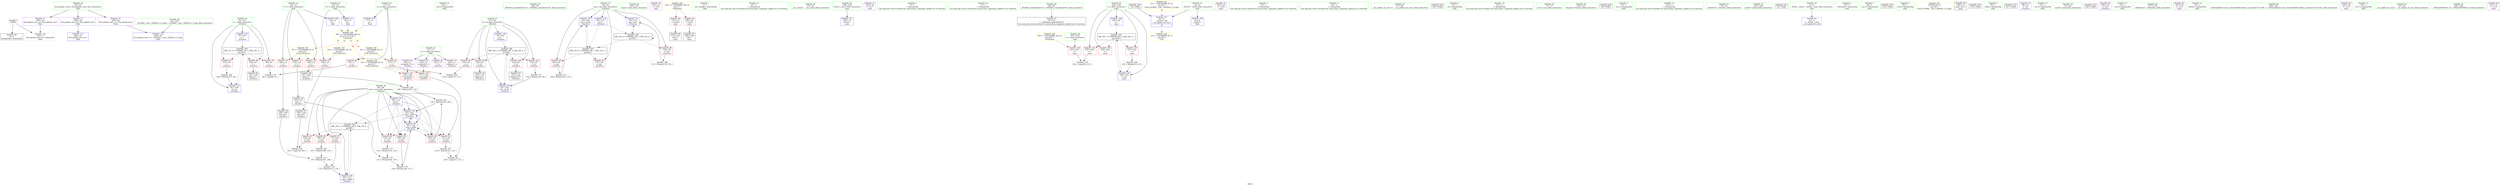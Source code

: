 digraph "SVFG" {
	label="SVFG";

	Node0x56360184d8f0 [shape=record,color=grey,label="{NodeID: 0\nNullPtr}"];
	Node0x56360184d8f0 -> Node0x563601858180[style=solid];
	Node0x56360184d8f0 -> Node0x56360185c8c0[style=solid];
	Node0x563601860740 [shape=record,color=grey,label="{NodeID: 180\n118 = cmp(116, 117, )\n}"];
	Node0x563601857940 [shape=record,color=red,label="{NodeID: 97\n171\<--85\n\<--now\n_Z5solvev\n}"];
	Node0x563601857940 -> Node0x563601860140[style=solid];
	Node0x563601854fb0 [shape=record,color=green,label="{NodeID: 14\n38\<--1\n.str.8\<--dummyObj\nGlob }"];
	Node0x56360186a6d0 [shape=record,color=yellow,style=double,label="{NodeID: 194\n8V_1 = ENCHI(MR_8V_0)\npts\{18 \}\nFun[_Z5solvev]}"];
	Node0x56360186a6d0 -> Node0x563601859ba0[style=dashed];
	Node0x56360186a6d0 -> Node0x563601859c70[style=dashed];
	Node0x5636018574e0 [shape=record,color=blue,label="{NodeID: 111\n19\<--15\nV\<--\nGlob }"];
	Node0x5636018574e0 -> Node0x56360186b1e0[style=dashed];
	Node0x563601855db0 [shape=record,color=green,label="{NodeID: 28\n49\<--50\n_ZNSt8ios_base4InitC1Ev\<--_ZNSt8ios_base4InitC1Ev_field_insensitive\n}"];
	Node0x56360185d1a0 [shape=record,color=blue,label="{NodeID: 125\n83\<--164\nans\<--inc22\n_Z5solvev\n}"];
	Node0x56360185d1a0 -> Node0x563601865dd0[style=dashed];
	Node0x563601856af0 [shape=record,color=green,label="{NodeID: 42\n196\<--197\nmain\<--main_field_insensitive\n}"];
	Node0x563601858790 [shape=record,color=black,label="{NodeID: 56\n147\<--146\nconv12\<--\n_Z5solvev\n}"];
	Node0x563601858790 -> Node0x56360185f6c0[style=solid];
	Node0x5636018592f0 [shape=record,color=purple,label="{NodeID: 70\n214\<--33\n\<--.str.6\nmain\n}"];
	Node0x56360185f3c0 [shape=record,color=grey,label="{NodeID: 167\n122 = Binary(121, 123, )\n}"];
	Node0x56360185f3c0 -> Node0x5636018608c0[style=solid];
	Node0x563601859ee0 [shape=record,color=red,label="{NodeID: 84\n212\<--35\n\<--stdout\nmain\n}"];
	Node0x563601859ee0 -> Node0x563601858ad0[style=solid];
	Node0x56360184c660 [shape=record,color=green,label="{NodeID: 1\n7\<--1\n__dso_handle\<--dummyObj\nGlob }"];
	Node0x5636018608c0 [shape=record,color=grey,label="{NodeID: 181\n128 = cmp(122, 127, )\n}"];
	Node0x563601857a10 [shape=record,color=red,label="{NodeID: 98\n116\<--87\n\<--i2\n_Z5solvev\n}"];
	Node0x563601857a10 -> Node0x563601860740[style=solid];
	Node0x5636018550b0 [shape=record,color=green,label="{NodeID: 15\n41\<--1\n\<--dummyObj\nCan only get source location for instruction, argument, global var or function.}"];
	Node0x56360186a7b0 [shape=record,color=yellow,style=double,label="{NodeID: 195\n10V_1 = ENCHI(MR_10V_0)\npts\{20 \}\nFun[_Z5solvev]}"];
	Node0x56360186a7b0 -> Node0x563601859d40[style=dashed];
	Node0x5636018575e0 [shape=record,color=blue,label="{NodeID: 112\n248\<--41\nllvm.global_ctors_0\<--\nGlob }"];
	Node0x563601855eb0 [shape=record,color=green,label="{NodeID: 29\n55\<--56\n__cxa_atexit\<--__cxa_atexit_field_insensitive\n}"];
	Node0x56360185d270 [shape=record,color=blue,label="{NodeID: 126\n85\<--172\nnow\<--add26\n_Z5solvev\n}"];
	Node0x56360185d270 -> Node0x5636018662d0[style=dashed];
	Node0x563601856bf0 [shape=record,color=green,label="{NodeID: 43\n199\<--200\nretval\<--retval_field_insensitive\nmain\n}"];
	Node0x563601856bf0 -> Node0x56360185d340[style=solid];
	Node0x563601858860 [shape=record,color=black,label="{NodeID: 57\n160\<--159\nconv19\<--\n_Z5solvev\n}"];
	Node0x563601858860 -> Node0x563601860a40[style=solid];
	Node0x5636018593c0 [shape=record,color=purple,label="{NodeID: 71\n216\<--36\n\<--.str.7\nmain\n}"];
	Node0x56360185f540 [shape=record,color=grey,label="{NodeID: 168\n131 = Binary(130, 123, )\n}"];
	Node0x56360185f540 -> Node0x56360185ce60[style=solid];
	Node0x563601859fb0 [shape=record,color=red,label="{NodeID: 85\n96\<--81\n\<--i\n_Z5solvev\n}"];
	Node0x563601859fb0 -> Node0x5636018605c0[style=solid];
	Node0x563601853f20 [shape=record,color=green,label="{NodeID: 2\n9\<--1\n\<--dummyObj\nCan only get source location for instruction, argument, global var or function.}"];
	Node0x563601860a40 [shape=record,color=grey,label="{NodeID: 182\n161 = cmp(158, 160, )\n}"];
	Node0x563601857ae0 [shape=record,color=red,label="{NodeID: 99\n124\<--87\n\<--i2\n_Z5solvev\n}"];
	Node0x563601857ae0 -> Node0x563601858520[style=solid];
	Node0x5636018551b0 [shape=record,color=green,label="{NodeID: 16\n71\<--1\n\<--dummyObj\nCan only get source location for instruction, argument, global var or function.}"];
	Node0x5636018576e0 [shape=record,color=blue,label="{NodeID: 113\n249\<--42\nllvm.global_ctors_1\<--_GLOBAL__sub_I_QPHutu_2_0.cpp\nGlob }"];
	Node0x563601855fb0 [shape=record,color=green,label="{NodeID: 30\n54\<--60\n_ZNSt8ios_base4InitD1Ev\<--_ZNSt8ios_base4InitD1Ev_field_insensitive\n}"];
	Node0x563601855fb0 -> Node0x563601858350[style=solid];
	Node0x56360185d340 [shape=record,color=blue,label="{NodeID: 127\n199\<--15\nretval\<--\nmain\n}"];
	Node0x563601856cc0 [shape=record,color=green,label="{NodeID: 44\n201\<--202\nt\<--t_field_insensitive\nmain\n}"];
	Node0x563601856cc0 -> Node0x563601857ef0[style=solid];
	Node0x56360186cd70 [shape=record,color=yellow,style=double,label="{NodeID: 224\n2V_2 = CSCHI(MR_2V_1)\npts\{10 \}\nCS[]}"];
	Node0x563601858930 [shape=record,color=black,label="{NodeID: 58\n169\<--168\nconv24\<--\n_Z5solvev\n}"];
	Node0x563601858930 -> Node0x56360185fcc0[style=solid];
	Node0x563601859490 [shape=record,color=purple,label="{NodeID: 72\n225\<--38\n\<--.str.8\nmain\n}"];
	Node0x56360185f6c0 [shape=record,color=grey,label="{NodeID: 169\n148 = Binary(145, 147, )\n}"];
	Node0x56360185f6c0 -> Node0x56360185f840[style=solid];
	Node0x56360185a080 [shape=record,color=red,label="{NodeID: 86\n100\<--81\n\<--i\n_Z5solvev\n}"];
	Node0x56360185a080 -> Node0x563601858450[style=solid];
	Node0x563601853fb0 [shape=record,color=green,label="{NodeID: 3\n15\<--1\n\<--dummyObj\nCan only get source location for instruction, argument, global var or function.}"];
	Node0x563601865dd0 [shape=record,color=black,label="{NodeID: 183\nMR_14V_6 = PHI(MR_14V_7, MR_14V_3, )\npts\{84 \}\n}"];
	Node0x563601865dd0 -> Node0x56360185a2f0[style=dashed];
	Node0x563601865dd0 -> Node0x56360185a3c0[style=dashed];
	Node0x563601865dd0 -> Node0x56360185d1a0[style=dashed];
	Node0x563601857bb0 [shape=record,color=red,label="{NodeID: 100\n142\<--87\n\<--i2\n_Z5solvev\n}"];
	Node0x563601857bb0 -> Node0x5636018586c0[style=solid];
	Node0x5636018552b0 [shape=record,color=green,label="{NodeID: 17\n94\<--1\n\<--dummyObj\nCan only get source location for instruction, argument, global var or function.}"];
	Node0x56360185c8c0 [shape=record,color=blue, style = dotted,label="{NodeID: 114\n250\<--3\nllvm.global_ctors_2\<--dummyVal\nGlob }"];
	Node0x5636018560b0 [shape=record,color=green,label="{NodeID: 31\n67\<--68\n__cxx_global_var_init.1\<--__cxx_global_var_init.1_field_insensitive\n}"];
	Node0x56360185d410 [shape=record,color=blue,label="{NodeID: 128\n203\<--94\ni\<--\nmain\n}"];
	Node0x56360185d410 -> Node0x5636018685d0[style=dashed];
	Node0x563601856d90 [shape=record,color=green,label="{NodeID: 45\n203\<--204\ni\<--i_field_insensitive\nmain\n}"];
	Node0x563601856d90 -> Node0x563601857fc0[style=solid];
	Node0x563601856d90 -> Node0x563601857070[style=solid];
	Node0x563601856d90 -> Node0x563601857140[style=solid];
	Node0x563601856d90 -> Node0x56360185d410[style=solid];
	Node0x563601856d90 -> Node0x56360185d4e0[style=solid];
	Node0x563601874940 [shape=record,color=black,label="{NodeID: 225\n105 = PHI()\n}"];
	Node0x563601858a00 [shape=record,color=black,label="{NodeID: 59\n209\<--206\ncall\<--\nmain\n}"];
	Node0x563601859560 [shape=record,color=purple,label="{NodeID: 73\n248\<--40\nllvm.global_ctors_0\<--llvm.global_ctors\nGlob }"];
	Node0x563601859560 -> Node0x5636018575e0[style=solid];
	Node0x56360185f840 [shape=record,color=grey,label="{NodeID: 170\n150 = Binary(149, 148, )\n}"];
	Node0x56360185f840 -> Node0x56360185d000[style=solid];
	Node0x56360185a150 [shape=record,color=red,label="{NodeID: 87\n107\<--81\n\<--i\n_Z5solvev\n}"];
	Node0x56360185a150 -> Node0x56360185f240[style=solid];
	Node0x563601854040 [shape=record,color=green,label="{NodeID: 4\n21\<--1\n.str\<--dummyObj\nGlob }"];
	Node0x5636018662d0 [shape=record,color=black,label="{NodeID: 184\nMR_16V_7 = PHI(MR_16V_8, MR_16V_3, )\npts\{86 \}\n}"];
	Node0x5636018662d0 -> Node0x56360185a7d0[style=dashed];
	Node0x5636018662d0 -> Node0x563601857870[style=dashed];
	Node0x5636018662d0 -> Node0x563601857940[style=dashed];
	Node0x5636018662d0 -> Node0x56360185d270[style=dashed];
	Node0x563601857c80 [shape=record,color=red,label="{NodeID: 101\n153\<--87\n\<--i2\n_Z5solvev\n}"];
	Node0x563601857c80 -> Node0x56360185f9c0[style=solid];
	Node0x5636018553b0 [shape=record,color=green,label="{NodeID: 18\n112\<--1\n\<--dummyObj\nCan only get source location for instruction, argument, global var or function.}"];
	Node0x56360185c980 [shape=record,color=blue,label="{NodeID: 115\n8\<--70\n_ZL2PI\<--call\n__cxx_global_var_init.1\n|{<s0>14}}"];
	Node0x56360185c980:s0 -> Node0x56360186cd70[style=dashed,color=blue];
	Node0x5636018561b0 [shape=record,color=green,label="{NodeID: 32\n72\<--73\nacos\<--acos_field_insensitive\n}"];
	Node0x56360185d4e0 [shape=record,color=blue,label="{NodeID: 129\n203\<--232\ni\<--inc\nmain\n}"];
	Node0x56360185d4e0 -> Node0x5636018685d0[style=dashed];
	Node0x563601856e60 [shape=record,color=green,label="{NodeID: 46\n210\<--211\nfreopen\<--freopen_field_insensitive\n}"];
	Node0x563601874a40 [shape=record,color=black,label="{NodeID: 226\n90 = PHI()\n}"];
	Node0x563601858ad0 [shape=record,color=black,label="{NodeID: 60\n215\<--212\ncall1\<--\nmain\n}"];
	Node0x563601859660 [shape=record,color=purple,label="{NodeID: 74\n249\<--40\nllvm.global_ctors_1\<--llvm.global_ctors\nGlob }"];
	Node0x563601859660 -> Node0x5636018576e0[style=solid];
	Node0x56360185f9c0 [shape=record,color=grey,label="{NodeID: 171\n154 = Binary(153, 94, )\n}"];
	Node0x56360185f9c0 -> Node0x56360185d0d0[style=solid];
	Node0x56360185a220 [shape=record,color=red,label="{NodeID: 88\n130\<--83\n\<--ans\n_Z5solvev\n}"];
	Node0x56360185a220 -> Node0x56360185f540[style=solid];
	Node0x5636018540d0 [shape=record,color=green,label="{NodeID: 5\n23\<--1\n.str.2\<--dummyObj\nGlob }"];
	Node0x5636018667d0 [shape=record,color=black,label="{NodeID: 185\nMR_12V_3 = PHI(MR_12V_4, MR_12V_2, )\npts\{82 \}\n}"];
	Node0x5636018667d0 -> Node0x563601859fb0[style=dashed];
	Node0x5636018667d0 -> Node0x56360185a080[style=dashed];
	Node0x5636018667d0 -> Node0x56360185a150[style=dashed];
	Node0x5636018667d0 -> Node0x56360185cb20[style=dashed];
	Node0x563601857d50 [shape=record,color=red,label="{NodeID: 102\n127\<--126\n\<--arrayidx\n_Z5solvev\n}"];
	Node0x563601857d50 -> Node0x5636018608c0[style=solid];
	Node0x5636018554b0 [shape=record,color=green,label="{NodeID: 19\n123\<--1\n\<--dummyObj\nCan only get source location for instruction, argument, global var or function.}"];
	Node0x56360185ca50 [shape=record,color=blue,label="{NodeID: 116\n81\<--94\ni\<--\n_Z5solvev\n}"];
	Node0x56360185ca50 -> Node0x5636018667d0[style=dashed];
	Node0x5636018562b0 [shape=record,color=green,label="{NodeID: 33\n78\<--79\n_Z5solvev\<--_Z5solvev_field_insensitive\n}"];
	Node0x563601856f60 [shape=record,color=green,label="{NodeID: 47\n227\<--228\nprintf\<--printf_field_insensitive\n}"];
	Node0x563601874b40 [shape=record,color=black,label="{NodeID: 227\n52 = PHI()\n}"];
	Node0x563601858ba0 [shape=record,color=purple,label="{NodeID: 61\n51\<--4\n\<--_ZStL8__ioinit\n__cxx_global_var_init\n}"];
	Node0x563601859760 [shape=record,color=purple,label="{NodeID: 75\n250\<--40\nllvm.global_ctors_2\<--llvm.global_ctors\nGlob }"];
	Node0x563601859760 -> Node0x56360185c8c0[style=solid];
	Node0x56360185fb40 [shape=record,color=grey,label="{NodeID: 172\n164 = Binary(163, 123, )\n}"];
	Node0x56360185fb40 -> Node0x56360185d1a0[style=solid];
	Node0x56360185a2f0 [shape=record,color=red,label="{NodeID: 89\n163\<--83\n\<--ans\n_Z5solvev\n}"];
	Node0x56360185a2f0 -> Node0x56360185fb40[style=solid];
	Node0x563601854910 [shape=record,color=green,label="{NodeID: 6\n25\<--1\n_ZSt4cout\<--dummyObj\nGlob }"];
	Node0x563601857e20 [shape=record,color=red,label="{NodeID: 103\n145\<--144\n\<--arrayidx11\n_Z5solvev\n}"];
	Node0x563601857e20 -> Node0x56360185f6c0[style=solid];
	Node0x5636018555b0 [shape=record,color=green,label="{NodeID: 20\n4\<--6\n_ZStL8__ioinit\<--_ZStL8__ioinit_field_insensitive\nGlob }"];
	Node0x5636018555b0 -> Node0x563601858ba0[style=solid];
	Node0x56360185cb20 [shape=record,color=blue,label="{NodeID: 117\n81\<--108\ni\<--inc\n_Z5solvev\n}"];
	Node0x56360185cb20 -> Node0x5636018667d0[style=dashed];
	Node0x5636018563b0 [shape=record,color=green,label="{NodeID: 34\n81\<--82\ni\<--i_field_insensitive\n_Z5solvev\n}"];
	Node0x5636018563b0 -> Node0x563601859fb0[style=solid];
	Node0x5636018563b0 -> Node0x56360185a080[style=solid];
	Node0x5636018563b0 -> Node0x56360185a150[style=solid];
	Node0x5636018563b0 -> Node0x56360185ca50[style=solid];
	Node0x5636018563b0 -> Node0x56360185cb20[style=solid];
	Node0x563601858080 [shape=record,color=green,label="{NodeID: 48\n42\<--243\n_GLOBAL__sub_I_QPHutu_2_0.cpp\<--_GLOBAL__sub_I_QPHutu_2_0.cpp_field_insensitive\n}"];
	Node0x563601858080 -> Node0x5636018576e0[style=solid];
	Node0x563601874c40 [shape=record,color=black,label="{NodeID: 228\n70 = PHI()\n}"];
	Node0x563601874c40 -> Node0x56360185c980[style=solid];
	Node0x563601858c70 [shape=record,color=purple,label="{NodeID: 62\n102\<--11\n\<--a\n_Z5solvev\n}"];
	Node0x563601859860 [shape=record,color=purple,label="{NodeID: 76\n103\<--11\nadd.ptr\<--a\n_Z5solvev\n}"];
	Node0x56360185fcc0 [shape=record,color=grey,label="{NodeID: 173\n170 = Binary(167, 169, )\n}"];
	Node0x56360185fcc0 -> Node0x563601860140[style=solid];
	Node0x56360185a3c0 [shape=record,color=red,label="{NodeID: 90\n175\<--83\n\<--ans\n_Z5solvev\n}"];
	Node0x5636018549a0 [shape=record,color=green,label="{NodeID: 7\n26\<--1\n.str.3\<--dummyObj\nGlob }"];
	Node0x563601857ef0 [shape=record,color=red,label="{NodeID: 104\n221\<--201\n\<--t\nmain\n}"];
	Node0x563601857ef0 -> Node0x563601860440[style=solid];
	Node0x5636018556b0 [shape=record,color=green,label="{NodeID: 21\n8\<--10\n_ZL2PI\<--_ZL2PI_field_insensitive\nGlob }"];
	Node0x5636018556b0 -> Node0x563601857210[style=solid];
	Node0x5636018556b0 -> Node0x56360185c980[style=solid];
	Node0x56360186ad20 [shape=record,color=yellow,style=double,label="{NodeID: 201\n2V_1 = ENCHI(MR_2V_0)\npts\{10 \}\nFun[_GLOBAL__sub_I_QPHutu_2_0.cpp]|{<s0>14}}"];
	Node0x56360186ad20:s0 -> Node0x56360185c980[style=dashed,color=red];
	Node0x56360185cbf0 [shape=record,color=blue,label="{NodeID: 118\n83\<--112\nans\<--\n_Z5solvev\n}"];
	Node0x56360185cbf0 -> Node0x563601865dd0[style=dashed];
	Node0x56360185cbf0 -> Node0x563601867bd0[style=dashed];
	Node0x563601856480 [shape=record,color=green,label="{NodeID: 35\n83\<--84\nans\<--ans_field_insensitive\n_Z5solvev\n}"];
	Node0x563601856480 -> Node0x56360185a220[style=solid];
	Node0x563601856480 -> Node0x56360185a2f0[style=solid];
	Node0x563601856480 -> Node0x56360185a3c0[style=solid];
	Node0x563601856480 -> Node0x56360185cbf0[style=solid];
	Node0x563601856480 -> Node0x56360185ce60[style=solid];
	Node0x563601856480 -> Node0x56360185d1a0[style=solid];
	Node0x563601858180 [shape=record,color=black,label="{NodeID: 49\n2\<--3\ndummyVal\<--dummyVal\n}"];
	Node0x563601874da0 [shape=record,color=black,label="{NodeID: 229\n176 = PHI()\n}"];
	Node0x563601858d40 [shape=record,color=purple,label="{NodeID: 63\n126\<--11\narrayidx\<--a\n_Z5solvev\n}"];
	Node0x563601858d40 -> Node0x563601857d50[style=solid];
	Node0x563601859930 [shape=record,color=red,label="{NodeID: 77\n135\<--14\n\<--C\n_Z5solvev\n}"];
	Node0x563601859930 -> Node0x5636018585f0[style=solid];
	Node0x56360185fe40 [shape=record,color=grey,label="{NodeID: 174\n139 = Binary(138, 137, )\n}"];
	Node0x56360185fe40 -> Node0x56360185cf30[style=solid];
	Node0x56360185a490 [shape=record,color=red,label="{NodeID: 91\n121\<--85\n\<--now\n_Z5solvev\n}"];
	Node0x56360185a490 -> Node0x56360185f3c0[style=solid];
	Node0x563601854a30 [shape=record,color=green,label="{NodeID: 8\n28\<--1\n.str.4\<--dummyObj\nGlob }"];
	Node0x5636018676d0 [shape=record,color=black,label="{NodeID: 188\nMR_18V_3 = PHI(MR_18V_4, MR_18V_2, )\npts\{88 \}\n}"];
	Node0x5636018676d0 -> Node0x563601857a10[style=dashed];
	Node0x5636018676d0 -> Node0x563601857ae0[style=dashed];
	Node0x5636018676d0 -> Node0x563601857bb0[style=dashed];
	Node0x5636018676d0 -> Node0x563601857c80[style=dashed];
	Node0x5636018676d0 -> Node0x56360185d0d0[style=dashed];
	Node0x563601857fc0 [shape=record,color=red,label="{NodeID: 105\n220\<--203\n\<--i\nmain\n}"];
	Node0x563601857fc0 -> Node0x563601860440[style=solid];
	Node0x5636018557b0 [shape=record,color=green,label="{NodeID: 22\n11\<--13\na\<--a_field_insensitive\nGlob }"];
	Node0x5636018557b0 -> Node0x563601858c70[style=solid];
	Node0x5636018557b0 -> Node0x563601858d40[style=solid];
	Node0x5636018557b0 -> Node0x563601858e10[style=solid];
	Node0x5636018557b0 -> Node0x563601859860[style=solid];
	Node0x56360186ae30 [shape=record,color=yellow,style=double,label="{NodeID: 202\n20V_1 = ENCHI(MR_20V_0)\npts\{1 \}\nFun[main]}"];
	Node0x56360186ae30 -> Node0x563601859e10[style=dashed];
	Node0x56360186ae30 -> Node0x563601859ee0[style=dashed];
	Node0x56360185ccc0 [shape=record,color=blue,label="{NodeID: 119\n85\<--112\nnow\<--\n_Z5solvev\n}"];
	Node0x56360185ccc0 -> Node0x56360185a490[style=dashed];
	Node0x56360185ccc0 -> Node0x56360185a560[style=dashed];
	Node0x56360185ccc0 -> Node0x56360185a630[style=dashed];
	Node0x56360185ccc0 -> Node0x56360185a700[style=dashed];
	Node0x56360185ccc0 -> Node0x56360185cf30[style=dashed];
	Node0x56360185ccc0 -> Node0x56360185d000[style=dashed];
	Node0x56360185ccc0 -> Node0x5636018662d0[style=dashed];
	Node0x563601856550 [shape=record,color=green,label="{NodeID: 36\n85\<--86\nnow\<--now_field_insensitive\n_Z5solvev\n}"];
	Node0x563601856550 -> Node0x56360185a490[style=solid];
	Node0x563601856550 -> Node0x56360185a560[style=solid];
	Node0x563601856550 -> Node0x56360185a630[style=solid];
	Node0x563601856550 -> Node0x56360185a700[style=solid];
	Node0x563601856550 -> Node0x56360185a7d0[style=solid];
	Node0x563601856550 -> Node0x563601857870[style=solid];
	Node0x563601856550 -> Node0x563601857940[style=solid];
	Node0x563601856550 -> Node0x56360185ccc0[style=solid];
	Node0x563601856550 -> Node0x56360185cf30[style=solid];
	Node0x563601856550 -> Node0x56360185d000[style=solid];
	Node0x563601856550 -> Node0x56360185d270[style=solid];
	Node0x56360186c510 [shape=record,color=yellow,style=double,label="{NodeID: 216\nRETMU(2V_2)\npts\{10 \}\nFun[_GLOBAL__sub_I_QPHutu_2_0.cpp]}"];
	Node0x563601858280 [shape=record,color=black,label="{NodeID: 50\n198\<--15\nmain_ret\<--\nmain\n}"];
	Node0x563601874ea0 [shape=record,color=black,label="{NodeID: 230\n179 = PHI()\n}"];
	Node0x563601858e10 [shape=record,color=purple,label="{NodeID: 64\n144\<--11\narrayidx11\<--a\n_Z5solvev\n}"];
	Node0x563601858e10 -> Node0x563601857e20[style=solid];
	Node0x563601859a00 [shape=record,color=red,label="{NodeID: 78\n146\<--14\n\<--C\n_Z5solvev\n}"];
	Node0x563601859a00 -> Node0x563601858790[style=solid];
	Node0x56360185ffc0 [shape=record,color=grey,label="{NodeID: 175\n137 = Binary(134, 136, )\n}"];
	Node0x56360185ffc0 -> Node0x56360185fe40[style=solid];
	Node0x56360185a560 [shape=record,color=red,label="{NodeID: 92\n133\<--85\n\<--now\n_Z5solvev\n}"];
	Node0x56360185a560 -> Node0x5636018602c0[style=solid];
	Node0x563601854af0 [shape=record,color=green,label="{NodeID: 9\n30\<--1\nstdin\<--dummyObj\nGlob }"];
	Node0x563601867bd0 [shape=record,color=black,label="{NodeID: 189\nMR_14V_4 = PHI(MR_14V_5, MR_14V_3, )\npts\{84 \}\n}"];
	Node0x563601867bd0 -> Node0x56360185a220[style=dashed];
	Node0x563601867bd0 -> Node0x56360185ce60[style=dashed];
	Node0x563601867bd0 -> Node0x563601865dd0[style=dashed];
	Node0x563601867bd0 -> Node0x563601867bd0[style=dashed];
	Node0x563601857070 [shape=record,color=red,label="{NodeID: 106\n224\<--203\n\<--i\nmain\n}"];
	Node0x5636018558b0 [shape=record,color=green,label="{NodeID: 23\n14\<--16\nC\<--C_field_insensitive\nGlob }"];
	Node0x5636018558b0 -> Node0x563601859930[style=solid];
	Node0x5636018558b0 -> Node0x563601859a00[style=solid];
	Node0x5636018558b0 -> Node0x563601859ad0[style=solid];
	Node0x5636018558b0 -> Node0x5636018572e0[style=solid];
	Node0x56360185cd90 [shape=record,color=blue,label="{NodeID: 120\n87\<--94\ni2\<--\n_Z5solvev\n}"];
	Node0x56360185cd90 -> Node0x5636018676d0[style=dashed];
	Node0x563601856620 [shape=record,color=green,label="{NodeID: 37\n87\<--88\ni2\<--i2_field_insensitive\n_Z5solvev\n}"];
	Node0x563601856620 -> Node0x563601857a10[style=solid];
	Node0x563601856620 -> Node0x563601857ae0[style=solid];
	Node0x563601856620 -> Node0x563601857bb0[style=solid];
	Node0x563601856620 -> Node0x563601857c80[style=solid];
	Node0x563601856620 -> Node0x56360185cd90[style=solid];
	Node0x563601856620 -> Node0x56360185d0d0[style=solid];
	Node0x563601858350 [shape=record,color=black,label="{NodeID: 51\n53\<--54\n\<--_ZNSt8ios_base4InitD1Ev\nCan only get source location for instruction, argument, global var or function.}"];
	Node0x563601874f70 [shape=record,color=black,label="{NodeID: 231\n217 = PHI()\n}"];
	Node0x563601858ee0 [shape=record,color=purple,label="{NodeID: 65\n89\<--21\n\<--.str\n_Z5solvev\n}"];
	Node0x563601859ad0 [shape=record,color=red,label="{NodeID: 79\n168\<--14\n\<--C\n_Z5solvev\n}"];
	Node0x563601859ad0 -> Node0x563601858930[style=solid];
	Node0x563601860140 [shape=record,color=grey,label="{NodeID: 176\n172 = Binary(171, 170, )\n}"];
	Node0x563601860140 -> Node0x56360185d270[style=solid];
	Node0x56360185a630 [shape=record,color=red,label="{NodeID: 93\n138\<--85\n\<--now\n_Z5solvev\n}"];
	Node0x56360185a630 -> Node0x56360185fe40[style=solid];
	Node0x563601854bb0 [shape=record,color=green,label="{NodeID: 10\n31\<--1\n.str.5\<--dummyObj\nGlob }"];
	Node0x563601857140 [shape=record,color=red,label="{NodeID: 107\n231\<--203\n\<--i\nmain\n}"];
	Node0x563601857140 -> Node0x56360185ef40[style=solid];
	Node0x5636018559b0 [shape=record,color=green,label="{NodeID: 24\n17\<--18\nn\<--n_field_insensitive\nGlob }"];
	Node0x5636018559b0 -> Node0x563601859ba0[style=solid];
	Node0x5636018559b0 -> Node0x563601859c70[style=solid];
	Node0x5636018559b0 -> Node0x5636018573e0[style=solid];
	Node0x56360186b020 [shape=record,color=yellow,style=double,label="{NodeID: 204\n24V_1 = ENCHI(MR_24V_0)\npts\{202 \}\nFun[main]}"];
	Node0x56360186b020 -> Node0x563601857ef0[style=dashed];
	Node0x56360185ce60 [shape=record,color=blue,label="{NodeID: 121\n83\<--131\nans\<--inc7\n_Z5solvev\n}"];
	Node0x56360185ce60 -> Node0x563601867bd0[style=dashed];
	Node0x5636018566f0 [shape=record,color=green,label="{NodeID: 38\n91\<--92\nscanf\<--scanf_field_insensitive\n}"];
	Node0x563601858450 [shape=record,color=black,label="{NodeID: 52\n101\<--100\nidx.ext\<--\n_Z5solvev\n}"];
	Node0x563601875040 [shape=record,color=black,label="{NodeID: 232\n226 = PHI()\n}"];
	Node0x563601858fb0 [shape=record,color=purple,label="{NodeID: 66\n104\<--23\n\<--.str.2\n_Z5solvev\n}"];
	Node0x563601859ba0 [shape=record,color=red,label="{NodeID: 80\n97\<--17\n\<--n\n_Z5solvev\n}"];
	Node0x563601859ba0 -> Node0x5636018605c0[style=solid];
	Node0x5636018602c0 [shape=record,color=grey,label="{NodeID: 177\n134 = Binary(133, 123, )\n}"];
	Node0x5636018602c0 -> Node0x56360185ffc0[style=solid];
	Node0x56360185a700 [shape=record,color=red,label="{NodeID: 94\n149\<--85\n\<--now\n_Z5solvev\n}"];
	Node0x56360185a700 -> Node0x56360185f840[style=solid];
	Node0x563601854cb0 [shape=record,color=green,label="{NodeID: 11\n33\<--1\n.str.6\<--dummyObj\nGlob }"];
	Node0x5636018685d0 [shape=record,color=black,label="{NodeID: 191\nMR_26V_3 = PHI(MR_26V_4, MR_26V_2, )\npts\{204 \}\n}"];
	Node0x5636018685d0 -> Node0x563601857fc0[style=dashed];
	Node0x5636018685d0 -> Node0x563601857070[style=dashed];
	Node0x5636018685d0 -> Node0x563601857140[style=dashed];
	Node0x5636018685d0 -> Node0x56360185d4e0[style=dashed];
	Node0x563601857210 [shape=record,color=blue,label="{NodeID: 108\n8\<--9\n_ZL2PI\<--\nGlob }"];
	Node0x563601855ab0 [shape=record,color=green,label="{NodeID: 25\n19\<--20\nV\<--V_field_insensitive\nGlob }"];
	Node0x563601855ab0 -> Node0x563601859d40[style=solid];
	Node0x563601855ab0 -> Node0x5636018574e0[style=solid];
	Node0x56360185cf30 [shape=record,color=blue,label="{NodeID: 122\n85\<--139\nnow\<--add9\n_Z5solvev\n}"];
	Node0x56360185cf30 -> Node0x56360185a490[style=dashed];
	Node0x56360185cf30 -> Node0x56360185a560[style=dashed];
	Node0x56360185cf30 -> Node0x56360185a630[style=dashed];
	Node0x56360185cf30 -> Node0x56360185a700[style=dashed];
	Node0x56360185cf30 -> Node0x56360185cf30[style=dashed];
	Node0x56360185cf30 -> Node0x56360185d000[style=dashed];
	Node0x5636018567f0 [shape=record,color=green,label="{NodeID: 39\n177\<--178\n_ZNSolsEx\<--_ZNSolsEx_field_insensitive\n}"];
	Node0x563601858520 [shape=record,color=black,label="{NodeID: 53\n125\<--124\nidxprom\<--\n_Z5solvev\n}"];
	Node0x563601859080 [shape=record,color=purple,label="{NodeID: 67\n207\<--26\n\<--.str.3\nmain\n}"];
	Node0x56360185ef40 [shape=record,color=grey,label="{NodeID: 164\n232 = Binary(231, 94, )\n}"];
	Node0x56360185ef40 -> Node0x56360185d4e0[style=solid];
	Node0x563601859c70 [shape=record,color=red,label="{NodeID: 81\n117\<--17\n\<--n\n_Z5solvev\n}"];
	Node0x563601859c70 -> Node0x563601860740[style=solid];
	Node0x563601860440 [shape=record,color=grey,label="{NodeID: 178\n222 = cmp(220, 221, )\n}"];
	Node0x56360185a7d0 [shape=record,color=red,label="{NodeID: 95\n158\<--85\n\<--now\n_Z5solvev\n}"];
	Node0x56360185a7d0 -> Node0x563601860a40[style=solid];
	Node0x563601854db0 [shape=record,color=green,label="{NodeID: 12\n35\<--1\nstdout\<--dummyObj\nGlob }"];
	Node0x56360185acb0 [shape=record,color=yellow,style=double,label="{NodeID: 192\n4V_1 = ENCHI(MR_4V_0)\npts\{13 \}\nFun[_Z5solvev]}"];
	Node0x56360185acb0 -> Node0x563601857d50[style=dashed];
	Node0x56360185acb0 -> Node0x563601857e20[style=dashed];
	Node0x5636018572e0 [shape=record,color=blue,label="{NodeID: 109\n14\<--15\nC\<--\nGlob }"];
	Node0x5636018572e0 -> Node0x56360186b1e0[style=dashed];
	Node0x563601855bb0 [shape=record,color=green,label="{NodeID: 26\n40\<--44\nllvm.global_ctors\<--llvm.global_ctors_field_insensitive\nGlob }"];
	Node0x563601855bb0 -> Node0x563601859560[style=solid];
	Node0x563601855bb0 -> Node0x563601859660[style=solid];
	Node0x563601855bb0 -> Node0x563601859760[style=solid];
	Node0x56360186b1e0 [shape=record,color=yellow,style=double,label="{NodeID: 206\n28V_1 = ENCHI(MR_28V_0)\npts\{13 16 18 20 \}\nFun[main]|{<s0>12|<s1>12|<s2>12|<s3>12}}"];
	Node0x56360186b1e0:s0 -> Node0x56360185acb0[style=dashed,color=red];
	Node0x56360186b1e0:s1 -> Node0x56360185b7d0[style=dashed,color=red];
	Node0x56360186b1e0:s2 -> Node0x56360186a6d0[style=dashed,color=red];
	Node0x56360186b1e0:s3 -> Node0x56360186a7b0[style=dashed,color=red];
	Node0x56360185d000 [shape=record,color=blue,label="{NodeID: 123\n85\<--150\nnow\<--add14\n_Z5solvev\n}"];
	Node0x56360185d000 -> Node0x56360185a490[style=dashed];
	Node0x56360185d000 -> Node0x56360185a560[style=dashed];
	Node0x56360185d000 -> Node0x56360185a630[style=dashed];
	Node0x56360185d000 -> Node0x56360185a700[style=dashed];
	Node0x56360185d000 -> Node0x56360185cf30[style=dashed];
	Node0x56360185d000 -> Node0x56360185d000[style=dashed];
	Node0x56360185d000 -> Node0x5636018662d0[style=dashed];
	Node0x5636018568f0 [shape=record,color=green,label="{NodeID: 40\n180\<--181\n_ZSt4endlIcSt11char_traitsIcEERSt13basic_ostreamIT_T0_ES6_\<--_ZSt4endlIcSt11char_traitsIcEERSt13basic_ostreamIT_T0_ES6__field_insensitive\n}"];
	Node0x5636018585f0 [shape=record,color=black,label="{NodeID: 54\n136\<--135\nconv\<--\n_Z5solvev\n}"];
	Node0x5636018585f0 -> Node0x56360185ffc0[style=solid];
	Node0x563601859150 [shape=record,color=purple,label="{NodeID: 68\n208\<--28\n\<--.str.4\nmain\n}"];
	Node0x56360185f0c0 [shape=record,color=grey,label="{NodeID: 165\n167 = Binary(166, 123, )\n}"];
	Node0x56360185f0c0 -> Node0x56360185fcc0[style=solid];
	Node0x563601859d40 [shape=record,color=red,label="{NodeID: 82\n159\<--19\n\<--V\n_Z5solvev\n}"];
	Node0x563601859d40 -> Node0x563601858860[style=solid];
	Node0x5636018605c0 [shape=record,color=grey,label="{NodeID: 179\n98 = cmp(96, 97, )\n}"];
	Node0x563601857870 [shape=record,color=red,label="{NodeID: 96\n166\<--85\n\<--now\n_Z5solvev\n}"];
	Node0x563601857870 -> Node0x56360185f0c0[style=solid];
	Node0x563601854eb0 [shape=record,color=green,label="{NodeID: 13\n36\<--1\n.str.7\<--dummyObj\nGlob }"];
	Node0x56360185b7d0 [shape=record,color=yellow,style=double,label="{NodeID: 193\n6V_1 = ENCHI(MR_6V_0)\npts\{16 \}\nFun[_Z5solvev]}"];
	Node0x56360185b7d0 -> Node0x563601859930[style=dashed];
	Node0x56360185b7d0 -> Node0x563601859a00[style=dashed];
	Node0x56360185b7d0 -> Node0x563601859ad0[style=dashed];
	Node0x5636018573e0 [shape=record,color=blue,label="{NodeID: 110\n17\<--15\nn\<--\nGlob }"];
	Node0x5636018573e0 -> Node0x56360186b1e0[style=dashed];
	Node0x563601855cb0 [shape=record,color=green,label="{NodeID: 27\n45\<--46\n__cxx_global_var_init\<--__cxx_global_var_init_field_insensitive\n}"];
	Node0x56360185d0d0 [shape=record,color=blue,label="{NodeID: 124\n87\<--154\ni2\<--inc16\n_Z5solvev\n}"];
	Node0x56360185d0d0 -> Node0x5636018676d0[style=dashed];
	Node0x5636018569f0 [shape=record,color=green,label="{NodeID: 41\n182\<--183\n_ZNSolsEPFRSoS_E\<--_ZNSolsEPFRSoS_E_field_insensitive\n}"];
	Node0x5636018586c0 [shape=record,color=black,label="{NodeID: 55\n143\<--142\nidxprom10\<--\n_Z5solvev\n}"];
	Node0x563601859220 [shape=record,color=purple,label="{NodeID: 69\n213\<--31\n\<--.str.5\nmain\n}"];
	Node0x56360185f240 [shape=record,color=grey,label="{NodeID: 166\n108 = Binary(107, 94, )\n}"];
	Node0x56360185f240 -> Node0x56360185cb20[style=solid];
	Node0x563601859e10 [shape=record,color=red,label="{NodeID: 83\n206\<--30\n\<--stdin\nmain\n}"];
	Node0x563601859e10 -> Node0x563601858a00[style=solid];
}
